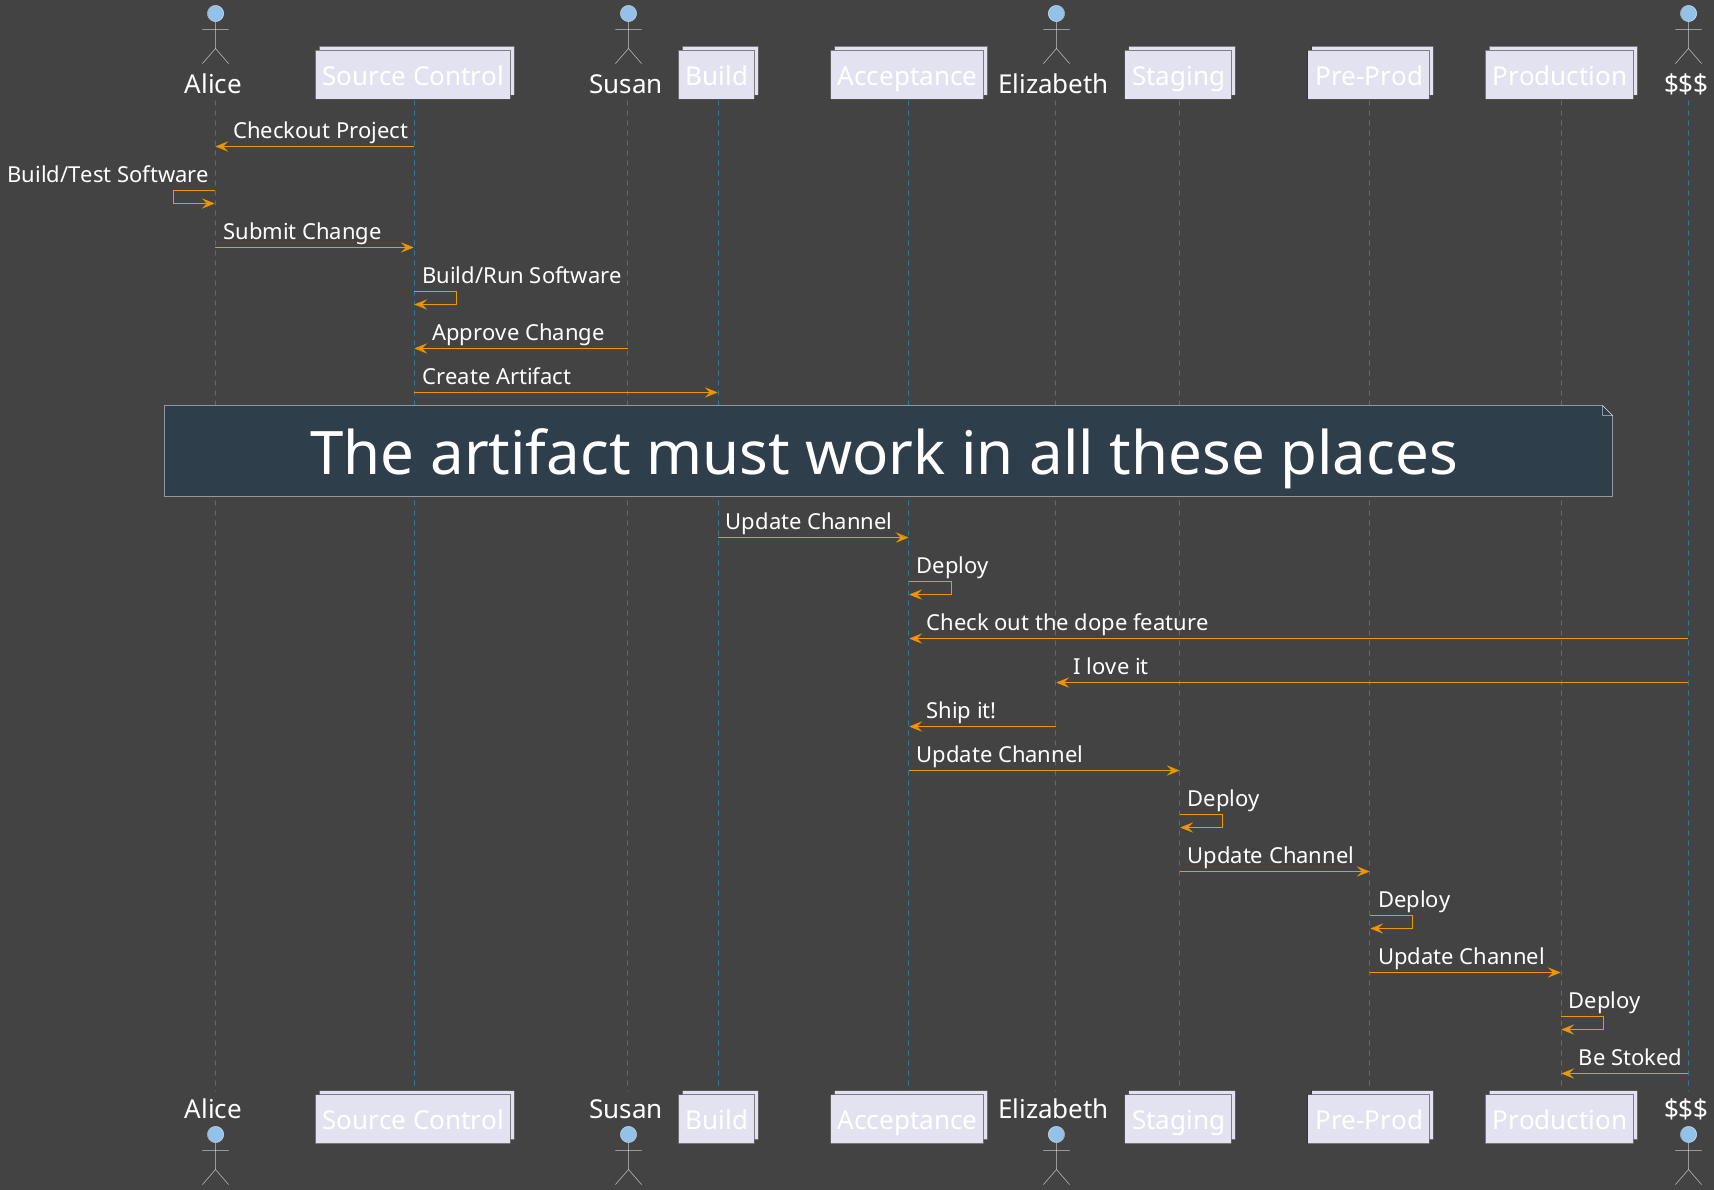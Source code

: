 @startuml
skinparam backgroundColor #434343
skinparam defaultFontName Avenir
skinparam defaultFontColor #FFFFFF
skinparam defaultFontSize 26 
skinparam ArrowColor #ef9600
skinparam ArrowFontSize 22

skinparam SequenceLifeLineBorderColor DeepSkyBlue
skinparam SequenceLifeLineBackgroundColor DeepSkyBlue

skinparam ActorBackgroundColor #92c1e9
skinparam ActorBorderColor #edeff0

skinparam ParticipantBackgroundColor #92c1e9
skinparam ParticipantBorderColor #edeff0
skinparam ParticipantFontColor #2f3e4b

skinparam NoteBackgroundColor #2f3e4b
skinparam NoteBorderColor #edeff0
skinparam NoteFontSize 60

actor Alice
collections "Source Control" as Source
actor Susan
collections Build
collections Acceptance
actor Elizabeth
collections Staging 
collections "Pre-Prod" as Preprod
collections Production
actor "$$$" as dollars

Alice <- Source : Checkout Project
Alice <- Alice : Build/Test Software
Alice -> Source : Submit Change
Source -> Source : Build/Run Software
Susan -> Source : Approve Change
Source -> Build : Create Artifact
note over Alice, Production
    The artifact must work in all these places
end note
Build -> Acceptance : Update Channel
Acceptance -> Acceptance : Deploy
dollars -> Acceptance : Check out the dope feature
dollars -> Elizabeth : I love it
Elizabeth -> Acceptance : Ship it!
Acceptance -> Staging : Update Channel
Staging -> Staging : Deploy
Staging -> Preprod : Update Channel
Preprod -> Preprod : Deploy
Preprod -> Production : Update Channel
Production -> Production : Deploy
dollars -> Production : Be Stoked
@enduml